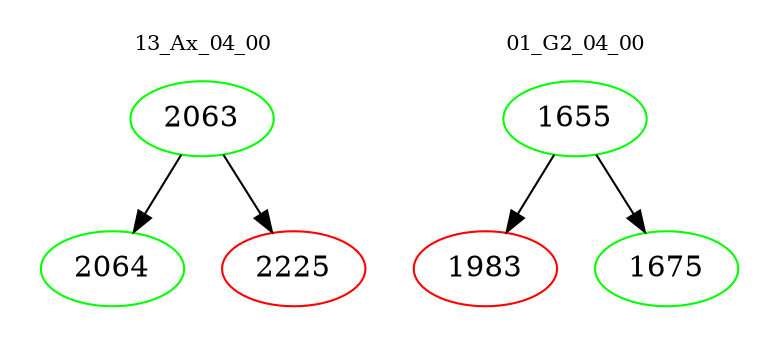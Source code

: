 digraph{
subgraph cluster_0 {
color = white
label = "13_Ax_04_00";
fontsize=10;
T0_2063 [label="2063", color="green"]
T0_2063 -> T0_2064 [color="black"]
T0_2064 [label="2064", color="green"]
T0_2063 -> T0_2225 [color="black"]
T0_2225 [label="2225", color="red"]
}
subgraph cluster_1 {
color = white
label = "01_G2_04_00";
fontsize=10;
T1_1655 [label="1655", color="green"]
T1_1655 -> T1_1983 [color="black"]
T1_1983 [label="1983", color="red"]
T1_1655 -> T1_1675 [color="black"]
T1_1675 [label="1675", color="green"]
}
}
